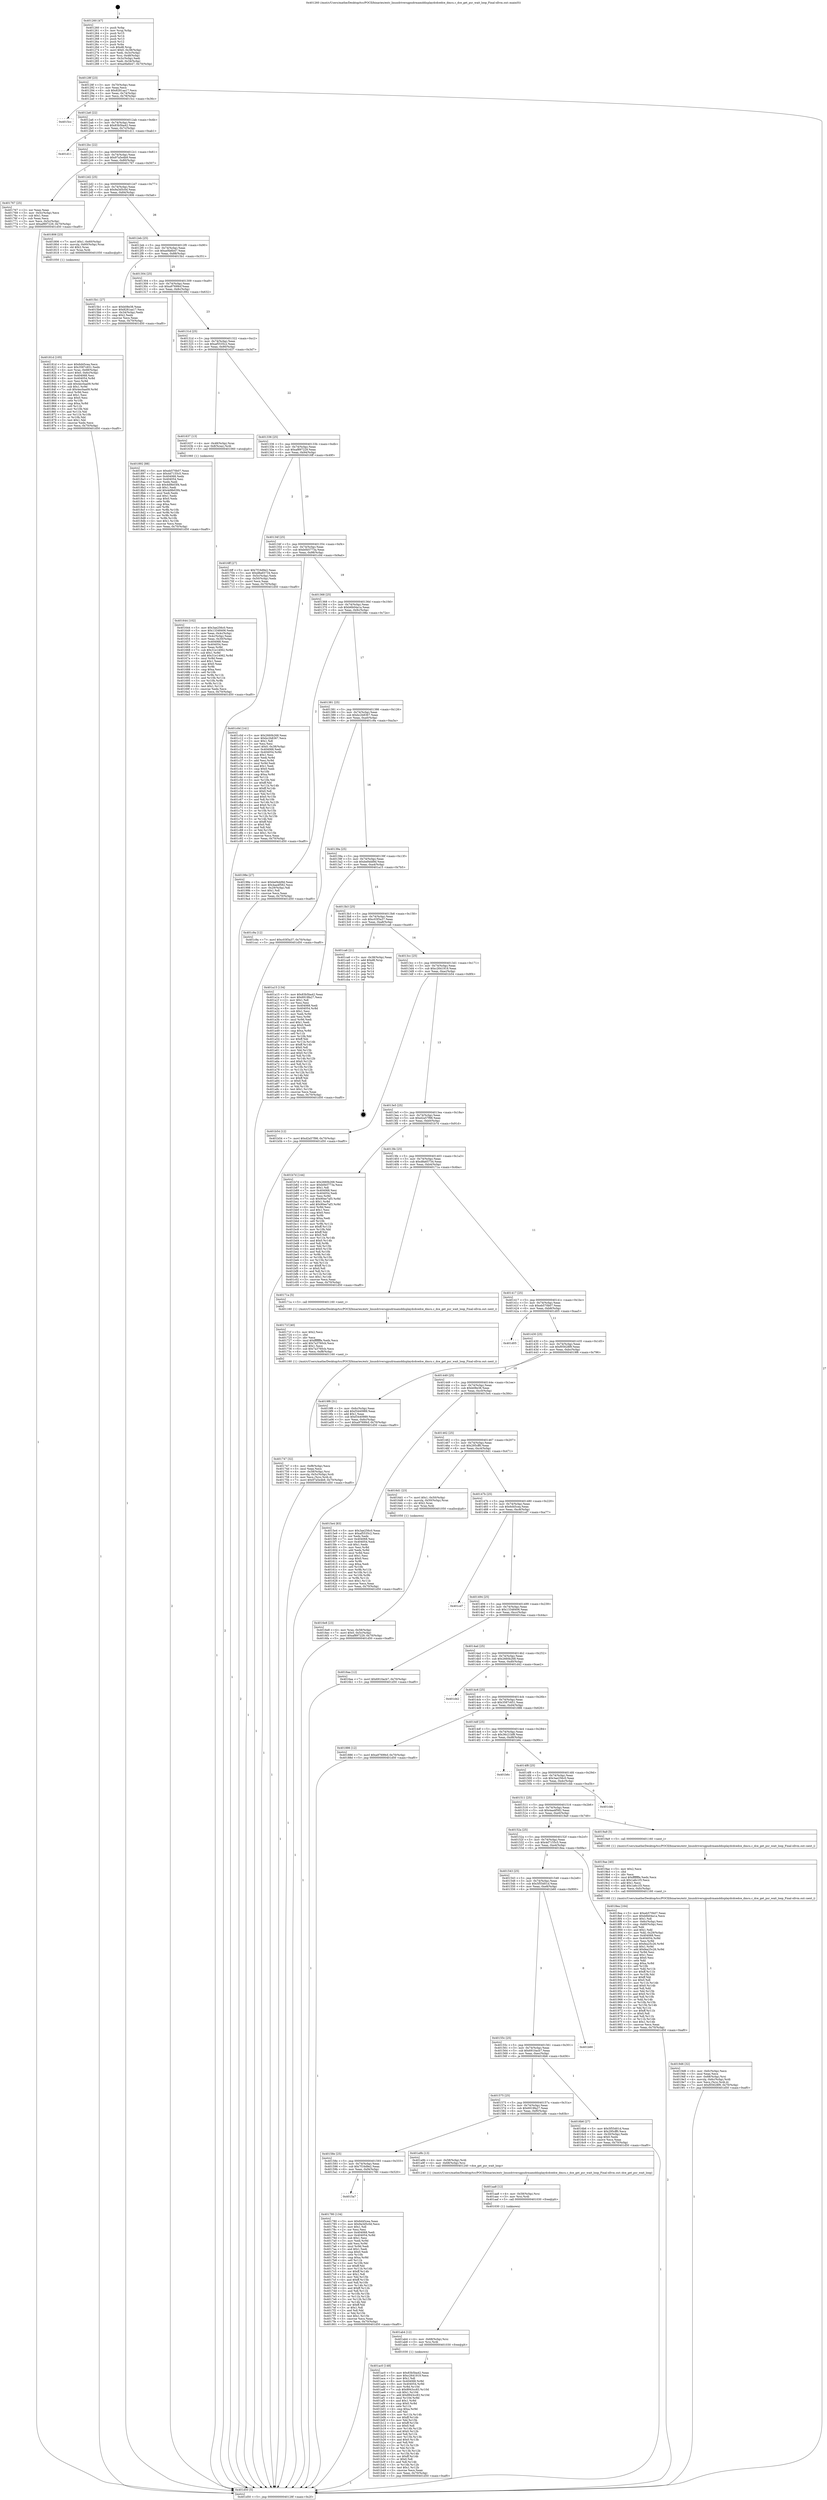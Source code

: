 digraph "0x401260" {
  label = "0x401260 (/mnt/c/Users/mathe/Desktop/tcc/POCII/binaries/extr_linuxdriversgpudrmamddisplaydcdcedce_dmcu.c_dce_get_psr_wait_loop_Final-ollvm.out::main(0))"
  labelloc = "t"
  node[shape=record]

  Entry [label="",width=0.3,height=0.3,shape=circle,fillcolor=black,style=filled]
  "0x40128f" [label="{
     0x40128f [23]\l
     | [instrs]\l
     &nbsp;&nbsp;0x40128f \<+3\>: mov -0x70(%rbp),%eax\l
     &nbsp;&nbsp;0x401292 \<+2\>: mov %eax,%ecx\l
     &nbsp;&nbsp;0x401294 \<+6\>: sub $0x8281aa17,%ecx\l
     &nbsp;&nbsp;0x40129a \<+3\>: mov %eax,-0x74(%rbp)\l
     &nbsp;&nbsp;0x40129d \<+3\>: mov %ecx,-0x78(%rbp)\l
     &nbsp;&nbsp;0x4012a0 \<+6\>: je 00000000004015cc \<main+0x36c\>\l
  }"]
  "0x4015cc" [label="{
     0x4015cc\l
  }", style=dashed]
  "0x4012a6" [label="{
     0x4012a6 [22]\l
     | [instrs]\l
     &nbsp;&nbsp;0x4012a6 \<+5\>: jmp 00000000004012ab \<main+0x4b\>\l
     &nbsp;&nbsp;0x4012ab \<+3\>: mov -0x74(%rbp),%eax\l
     &nbsp;&nbsp;0x4012ae \<+5\>: sub $0x83b5ba42,%eax\l
     &nbsp;&nbsp;0x4012b3 \<+3\>: mov %eax,-0x7c(%rbp)\l
     &nbsp;&nbsp;0x4012b6 \<+6\>: je 0000000000401d11 \<main+0xab1\>\l
  }"]
  Exit [label="",width=0.3,height=0.3,shape=circle,fillcolor=black,style=filled,peripheries=2]
  "0x401d11" [label="{
     0x401d11\l
  }", style=dashed]
  "0x4012bc" [label="{
     0x4012bc [22]\l
     | [instrs]\l
     &nbsp;&nbsp;0x4012bc \<+5\>: jmp 00000000004012c1 \<main+0x61\>\l
     &nbsp;&nbsp;0x4012c1 \<+3\>: mov -0x74(%rbp),%eax\l
     &nbsp;&nbsp;0x4012c4 \<+5\>: sub $0x97a5e4b9,%eax\l
     &nbsp;&nbsp;0x4012c9 \<+3\>: mov %eax,-0x80(%rbp)\l
     &nbsp;&nbsp;0x4012cc \<+6\>: je 0000000000401767 \<main+0x507\>\l
  }"]
  "0x401ac0" [label="{
     0x401ac0 [148]\l
     | [instrs]\l
     &nbsp;&nbsp;0x401ac0 \<+5\>: mov $0x83b5ba42,%eax\l
     &nbsp;&nbsp;0x401ac5 \<+5\>: mov $0xc2641919,%ecx\l
     &nbsp;&nbsp;0x401aca \<+2\>: mov $0x1,%dl\l
     &nbsp;&nbsp;0x401acc \<+8\>: mov 0x404068,%r8d\l
     &nbsp;&nbsp;0x401ad4 \<+8\>: mov 0x404054,%r9d\l
     &nbsp;&nbsp;0x401adc \<+3\>: mov %r8d,%r10d\l
     &nbsp;&nbsp;0x401adf \<+7\>: sub $0x8943cc83,%r10d\l
     &nbsp;&nbsp;0x401ae6 \<+4\>: sub $0x1,%r10d\l
     &nbsp;&nbsp;0x401aea \<+7\>: add $0x8943cc83,%r10d\l
     &nbsp;&nbsp;0x401af1 \<+4\>: imul %r10d,%r8d\l
     &nbsp;&nbsp;0x401af5 \<+4\>: and $0x1,%r8d\l
     &nbsp;&nbsp;0x401af9 \<+4\>: cmp $0x0,%r8d\l
     &nbsp;&nbsp;0x401afd \<+4\>: sete %r11b\l
     &nbsp;&nbsp;0x401b01 \<+4\>: cmp $0xa,%r9d\l
     &nbsp;&nbsp;0x401b05 \<+3\>: setl %bl\l
     &nbsp;&nbsp;0x401b08 \<+3\>: mov %r11b,%r14b\l
     &nbsp;&nbsp;0x401b0b \<+4\>: xor $0xff,%r14b\l
     &nbsp;&nbsp;0x401b0f \<+3\>: mov %bl,%r15b\l
     &nbsp;&nbsp;0x401b12 \<+4\>: xor $0xff,%r15b\l
     &nbsp;&nbsp;0x401b16 \<+3\>: xor $0x0,%dl\l
     &nbsp;&nbsp;0x401b19 \<+3\>: mov %r14b,%r12b\l
     &nbsp;&nbsp;0x401b1c \<+4\>: and $0x0,%r12b\l
     &nbsp;&nbsp;0x401b20 \<+3\>: and %dl,%r11b\l
     &nbsp;&nbsp;0x401b23 \<+3\>: mov %r15b,%r13b\l
     &nbsp;&nbsp;0x401b26 \<+4\>: and $0x0,%r13b\l
     &nbsp;&nbsp;0x401b2a \<+2\>: and %dl,%bl\l
     &nbsp;&nbsp;0x401b2c \<+3\>: or %r11b,%r12b\l
     &nbsp;&nbsp;0x401b2f \<+3\>: or %bl,%r13b\l
     &nbsp;&nbsp;0x401b32 \<+3\>: xor %r13b,%r12b\l
     &nbsp;&nbsp;0x401b35 \<+3\>: or %r15b,%r14b\l
     &nbsp;&nbsp;0x401b38 \<+4\>: xor $0xff,%r14b\l
     &nbsp;&nbsp;0x401b3c \<+3\>: or $0x0,%dl\l
     &nbsp;&nbsp;0x401b3f \<+3\>: and %dl,%r14b\l
     &nbsp;&nbsp;0x401b42 \<+3\>: or %r14b,%r12b\l
     &nbsp;&nbsp;0x401b45 \<+4\>: test $0x1,%r12b\l
     &nbsp;&nbsp;0x401b49 \<+3\>: cmovne %ecx,%eax\l
     &nbsp;&nbsp;0x401b4c \<+3\>: mov %eax,-0x70(%rbp)\l
     &nbsp;&nbsp;0x401b4f \<+5\>: jmp 0000000000401d50 \<main+0xaf0\>\l
  }"]
  "0x401767" [label="{
     0x401767 [25]\l
     | [instrs]\l
     &nbsp;&nbsp;0x401767 \<+2\>: xor %eax,%eax\l
     &nbsp;&nbsp;0x401769 \<+3\>: mov -0x5c(%rbp),%ecx\l
     &nbsp;&nbsp;0x40176c \<+3\>: sub $0x1,%eax\l
     &nbsp;&nbsp;0x40176f \<+2\>: sub %eax,%ecx\l
     &nbsp;&nbsp;0x401771 \<+3\>: mov %ecx,-0x5c(%rbp)\l
     &nbsp;&nbsp;0x401774 \<+7\>: movl $0xaf897229,-0x70(%rbp)\l
     &nbsp;&nbsp;0x40177b \<+5\>: jmp 0000000000401d50 \<main+0xaf0\>\l
  }"]
  "0x4012d2" [label="{
     0x4012d2 [25]\l
     | [instrs]\l
     &nbsp;&nbsp;0x4012d2 \<+5\>: jmp 00000000004012d7 \<main+0x77\>\l
     &nbsp;&nbsp;0x4012d7 \<+3\>: mov -0x74(%rbp),%eax\l
     &nbsp;&nbsp;0x4012da \<+5\>: sub $0x9a3d5c0d,%eax\l
     &nbsp;&nbsp;0x4012df \<+6\>: mov %eax,-0x84(%rbp)\l
     &nbsp;&nbsp;0x4012e5 \<+6\>: je 0000000000401806 \<main+0x5a6\>\l
  }"]
  "0x401ab4" [label="{
     0x401ab4 [12]\l
     | [instrs]\l
     &nbsp;&nbsp;0x401ab4 \<+4\>: mov -0x68(%rbp),%rsi\l
     &nbsp;&nbsp;0x401ab8 \<+3\>: mov %rsi,%rdi\l
     &nbsp;&nbsp;0x401abb \<+5\>: call 0000000000401030 \<free@plt\>\l
     | [calls]\l
     &nbsp;&nbsp;0x401030 \{1\} (unknown)\l
  }"]
  "0x401806" [label="{
     0x401806 [23]\l
     | [instrs]\l
     &nbsp;&nbsp;0x401806 \<+7\>: movl $0x1,-0x60(%rbp)\l
     &nbsp;&nbsp;0x40180d \<+4\>: movslq -0x60(%rbp),%rax\l
     &nbsp;&nbsp;0x401811 \<+4\>: shl $0x2,%rax\l
     &nbsp;&nbsp;0x401815 \<+3\>: mov %rax,%rdi\l
     &nbsp;&nbsp;0x401818 \<+5\>: call 0000000000401050 \<malloc@plt\>\l
     | [calls]\l
     &nbsp;&nbsp;0x401050 \{1\} (unknown)\l
  }"]
  "0x4012eb" [label="{
     0x4012eb [25]\l
     | [instrs]\l
     &nbsp;&nbsp;0x4012eb \<+5\>: jmp 00000000004012f0 \<main+0x90\>\l
     &nbsp;&nbsp;0x4012f0 \<+3\>: mov -0x74(%rbp),%eax\l
     &nbsp;&nbsp;0x4012f3 \<+5\>: sub $0xa0fa6b47,%eax\l
     &nbsp;&nbsp;0x4012f8 \<+6\>: mov %eax,-0x88(%rbp)\l
     &nbsp;&nbsp;0x4012fe \<+6\>: je 00000000004015b1 \<main+0x351\>\l
  }"]
  "0x401aa8" [label="{
     0x401aa8 [12]\l
     | [instrs]\l
     &nbsp;&nbsp;0x401aa8 \<+4\>: mov -0x58(%rbp),%rsi\l
     &nbsp;&nbsp;0x401aac \<+3\>: mov %rsi,%rdi\l
     &nbsp;&nbsp;0x401aaf \<+5\>: call 0000000000401030 \<free@plt\>\l
     | [calls]\l
     &nbsp;&nbsp;0x401030 \{1\} (unknown)\l
  }"]
  "0x4015b1" [label="{
     0x4015b1 [27]\l
     | [instrs]\l
     &nbsp;&nbsp;0x4015b1 \<+5\>: mov $0xb08e38,%eax\l
     &nbsp;&nbsp;0x4015b6 \<+5\>: mov $0x8281aa17,%ecx\l
     &nbsp;&nbsp;0x4015bb \<+3\>: mov -0x34(%rbp),%edx\l
     &nbsp;&nbsp;0x4015be \<+3\>: cmp $0x2,%edx\l
     &nbsp;&nbsp;0x4015c1 \<+3\>: cmovne %ecx,%eax\l
     &nbsp;&nbsp;0x4015c4 \<+3\>: mov %eax,-0x70(%rbp)\l
     &nbsp;&nbsp;0x4015c7 \<+5\>: jmp 0000000000401d50 \<main+0xaf0\>\l
  }"]
  "0x401304" [label="{
     0x401304 [25]\l
     | [instrs]\l
     &nbsp;&nbsp;0x401304 \<+5\>: jmp 0000000000401309 \<main+0xa9\>\l
     &nbsp;&nbsp;0x401309 \<+3\>: mov -0x74(%rbp),%eax\l
     &nbsp;&nbsp;0x40130c \<+5\>: sub $0xa97699cf,%eax\l
     &nbsp;&nbsp;0x401311 \<+6\>: mov %eax,-0x8c(%rbp)\l
     &nbsp;&nbsp;0x401317 \<+6\>: je 0000000000401892 \<main+0x632\>\l
  }"]
  "0x401d50" [label="{
     0x401d50 [5]\l
     | [instrs]\l
     &nbsp;&nbsp;0x401d50 \<+5\>: jmp 000000000040128f \<main+0x2f\>\l
  }"]
  "0x401260" [label="{
     0x401260 [47]\l
     | [instrs]\l
     &nbsp;&nbsp;0x401260 \<+1\>: push %rbp\l
     &nbsp;&nbsp;0x401261 \<+3\>: mov %rsp,%rbp\l
     &nbsp;&nbsp;0x401264 \<+2\>: push %r15\l
     &nbsp;&nbsp;0x401266 \<+2\>: push %r14\l
     &nbsp;&nbsp;0x401268 \<+2\>: push %r13\l
     &nbsp;&nbsp;0x40126a \<+2\>: push %r12\l
     &nbsp;&nbsp;0x40126c \<+1\>: push %rbx\l
     &nbsp;&nbsp;0x40126d \<+7\>: sub $0xd8,%rsp\l
     &nbsp;&nbsp;0x401274 \<+7\>: movl $0x0,-0x38(%rbp)\l
     &nbsp;&nbsp;0x40127b \<+3\>: mov %edi,-0x3c(%rbp)\l
     &nbsp;&nbsp;0x40127e \<+4\>: mov %rsi,-0x48(%rbp)\l
     &nbsp;&nbsp;0x401282 \<+3\>: mov -0x3c(%rbp),%edi\l
     &nbsp;&nbsp;0x401285 \<+3\>: mov %edi,-0x34(%rbp)\l
     &nbsp;&nbsp;0x401288 \<+7\>: movl $0xa0fa6b47,-0x70(%rbp)\l
  }"]
  "0x4019d6" [label="{
     0x4019d6 [32]\l
     | [instrs]\l
     &nbsp;&nbsp;0x4019d6 \<+6\>: mov -0xfc(%rbp),%ecx\l
     &nbsp;&nbsp;0x4019dc \<+3\>: imul %eax,%ecx\l
     &nbsp;&nbsp;0x4019df \<+4\>: mov -0x68(%rbp),%rsi\l
     &nbsp;&nbsp;0x4019e3 \<+4\>: movslq -0x6c(%rbp),%rdi\l
     &nbsp;&nbsp;0x4019e7 \<+3\>: mov %ecx,(%rsi,%rdi,4)\l
     &nbsp;&nbsp;0x4019ea \<+7\>: movl $0xf05628f9,-0x70(%rbp)\l
     &nbsp;&nbsp;0x4019f1 \<+5\>: jmp 0000000000401d50 \<main+0xaf0\>\l
  }"]
  "0x401892" [label="{
     0x401892 [88]\l
     | [instrs]\l
     &nbsp;&nbsp;0x401892 \<+5\>: mov $0xeb570b07,%eax\l
     &nbsp;&nbsp;0x401897 \<+5\>: mov $0x4d7155c5,%ecx\l
     &nbsp;&nbsp;0x40189c \<+7\>: mov 0x404068,%edx\l
     &nbsp;&nbsp;0x4018a3 \<+7\>: mov 0x404054,%esi\l
     &nbsp;&nbsp;0x4018aa \<+2\>: mov %edx,%edi\l
     &nbsp;&nbsp;0x4018ac \<+6\>: sub $0x4d9b03f4,%edi\l
     &nbsp;&nbsp;0x4018b2 \<+3\>: sub $0x1,%edi\l
     &nbsp;&nbsp;0x4018b5 \<+6\>: add $0x4d9b03f4,%edi\l
     &nbsp;&nbsp;0x4018bb \<+3\>: imul %edi,%edx\l
     &nbsp;&nbsp;0x4018be \<+3\>: and $0x1,%edx\l
     &nbsp;&nbsp;0x4018c1 \<+3\>: cmp $0x0,%edx\l
     &nbsp;&nbsp;0x4018c4 \<+4\>: sete %r8b\l
     &nbsp;&nbsp;0x4018c8 \<+3\>: cmp $0xa,%esi\l
     &nbsp;&nbsp;0x4018cb \<+4\>: setl %r9b\l
     &nbsp;&nbsp;0x4018cf \<+3\>: mov %r8b,%r10b\l
     &nbsp;&nbsp;0x4018d2 \<+3\>: and %r9b,%r10b\l
     &nbsp;&nbsp;0x4018d5 \<+3\>: xor %r9b,%r8b\l
     &nbsp;&nbsp;0x4018d8 \<+3\>: or %r8b,%r10b\l
     &nbsp;&nbsp;0x4018db \<+4\>: test $0x1,%r10b\l
     &nbsp;&nbsp;0x4018df \<+3\>: cmovne %ecx,%eax\l
     &nbsp;&nbsp;0x4018e2 \<+3\>: mov %eax,-0x70(%rbp)\l
     &nbsp;&nbsp;0x4018e5 \<+5\>: jmp 0000000000401d50 \<main+0xaf0\>\l
  }"]
  "0x40131d" [label="{
     0x40131d [25]\l
     | [instrs]\l
     &nbsp;&nbsp;0x40131d \<+5\>: jmp 0000000000401322 \<main+0xc2\>\l
     &nbsp;&nbsp;0x401322 \<+3\>: mov -0x74(%rbp),%eax\l
     &nbsp;&nbsp;0x401325 \<+5\>: sub $0xaf5535c2,%eax\l
     &nbsp;&nbsp;0x40132a \<+6\>: mov %eax,-0x90(%rbp)\l
     &nbsp;&nbsp;0x401330 \<+6\>: je 0000000000401637 \<main+0x3d7\>\l
  }"]
  "0x4019ae" [label="{
     0x4019ae [40]\l
     | [instrs]\l
     &nbsp;&nbsp;0x4019ae \<+5\>: mov $0x2,%ecx\l
     &nbsp;&nbsp;0x4019b3 \<+1\>: cltd\l
     &nbsp;&nbsp;0x4019b4 \<+2\>: idiv %ecx\l
     &nbsp;&nbsp;0x4019b6 \<+6\>: imul $0xfffffffe,%edx,%ecx\l
     &nbsp;&nbsp;0x4019bc \<+6\>: sub $0x1a6c1f3,%ecx\l
     &nbsp;&nbsp;0x4019c2 \<+3\>: add $0x1,%ecx\l
     &nbsp;&nbsp;0x4019c5 \<+6\>: add $0x1a6c1f3,%ecx\l
     &nbsp;&nbsp;0x4019cb \<+6\>: mov %ecx,-0xfc(%rbp)\l
     &nbsp;&nbsp;0x4019d1 \<+5\>: call 0000000000401160 \<next_i\>\l
     | [calls]\l
     &nbsp;&nbsp;0x401160 \{1\} (/mnt/c/Users/mathe/Desktop/tcc/POCII/binaries/extr_linuxdriversgpudrmamddisplaydcdcedce_dmcu.c_dce_get_psr_wait_loop_Final-ollvm.out::next_i)\l
  }"]
  "0x401637" [label="{
     0x401637 [13]\l
     | [instrs]\l
     &nbsp;&nbsp;0x401637 \<+4\>: mov -0x48(%rbp),%rax\l
     &nbsp;&nbsp;0x40163b \<+4\>: mov 0x8(%rax),%rdi\l
     &nbsp;&nbsp;0x40163f \<+5\>: call 0000000000401060 \<atoi@plt\>\l
     | [calls]\l
     &nbsp;&nbsp;0x401060 \{1\} (unknown)\l
  }"]
  "0x401336" [label="{
     0x401336 [25]\l
     | [instrs]\l
     &nbsp;&nbsp;0x401336 \<+5\>: jmp 000000000040133b \<main+0xdb\>\l
     &nbsp;&nbsp;0x40133b \<+3\>: mov -0x74(%rbp),%eax\l
     &nbsp;&nbsp;0x40133e \<+5\>: sub $0xaf897229,%eax\l
     &nbsp;&nbsp;0x401343 \<+6\>: mov %eax,-0x94(%rbp)\l
     &nbsp;&nbsp;0x401349 \<+6\>: je 00000000004016ff \<main+0x49f\>\l
  }"]
  "0x40181d" [label="{
     0x40181d [105]\l
     | [instrs]\l
     &nbsp;&nbsp;0x40181d \<+5\>: mov $0x6d45cea,%ecx\l
     &nbsp;&nbsp;0x401822 \<+5\>: mov $0x3587c651,%edx\l
     &nbsp;&nbsp;0x401827 \<+4\>: mov %rax,-0x68(%rbp)\l
     &nbsp;&nbsp;0x40182b \<+7\>: movl $0x0,-0x6c(%rbp)\l
     &nbsp;&nbsp;0x401832 \<+7\>: mov 0x404068,%esi\l
     &nbsp;&nbsp;0x401839 \<+8\>: mov 0x404054,%r8d\l
     &nbsp;&nbsp;0x401841 \<+3\>: mov %esi,%r9d\l
     &nbsp;&nbsp;0x401844 \<+7\>: add $0x4ec0aa09,%r9d\l
     &nbsp;&nbsp;0x40184b \<+4\>: sub $0x1,%r9d\l
     &nbsp;&nbsp;0x40184f \<+7\>: sub $0x4ec0aa09,%r9d\l
     &nbsp;&nbsp;0x401856 \<+4\>: imul %r9d,%esi\l
     &nbsp;&nbsp;0x40185a \<+3\>: and $0x1,%esi\l
     &nbsp;&nbsp;0x40185d \<+3\>: cmp $0x0,%esi\l
     &nbsp;&nbsp;0x401860 \<+4\>: sete %r10b\l
     &nbsp;&nbsp;0x401864 \<+4\>: cmp $0xa,%r8d\l
     &nbsp;&nbsp;0x401868 \<+4\>: setl %r11b\l
     &nbsp;&nbsp;0x40186c \<+3\>: mov %r10b,%bl\l
     &nbsp;&nbsp;0x40186f \<+3\>: and %r11b,%bl\l
     &nbsp;&nbsp;0x401872 \<+3\>: xor %r11b,%r10b\l
     &nbsp;&nbsp;0x401875 \<+3\>: or %r10b,%bl\l
     &nbsp;&nbsp;0x401878 \<+3\>: test $0x1,%bl\l
     &nbsp;&nbsp;0x40187b \<+3\>: cmovne %edx,%ecx\l
     &nbsp;&nbsp;0x40187e \<+3\>: mov %ecx,-0x70(%rbp)\l
     &nbsp;&nbsp;0x401881 \<+5\>: jmp 0000000000401d50 \<main+0xaf0\>\l
  }"]
  "0x4016ff" [label="{
     0x4016ff [27]\l
     | [instrs]\l
     &nbsp;&nbsp;0x4016ff \<+5\>: mov $0x7f16d9e2,%eax\l
     &nbsp;&nbsp;0x401704 \<+5\>: mov $0xd8a65734,%ecx\l
     &nbsp;&nbsp;0x401709 \<+3\>: mov -0x5c(%rbp),%edx\l
     &nbsp;&nbsp;0x40170c \<+3\>: cmp -0x50(%rbp),%edx\l
     &nbsp;&nbsp;0x40170f \<+3\>: cmovl %ecx,%eax\l
     &nbsp;&nbsp;0x401712 \<+3\>: mov %eax,-0x70(%rbp)\l
     &nbsp;&nbsp;0x401715 \<+5\>: jmp 0000000000401d50 \<main+0xaf0\>\l
  }"]
  "0x40134f" [label="{
     0x40134f [25]\l
     | [instrs]\l
     &nbsp;&nbsp;0x40134f \<+5\>: jmp 0000000000401354 \<main+0xf4\>\l
     &nbsp;&nbsp;0x401354 \<+3\>: mov -0x74(%rbp),%eax\l
     &nbsp;&nbsp;0x401357 \<+5\>: sub $0xb0b5773a,%eax\l
     &nbsp;&nbsp;0x40135c \<+6\>: mov %eax,-0x98(%rbp)\l
     &nbsp;&nbsp;0x401362 \<+6\>: je 0000000000401c0d \<main+0x9ad\>\l
  }"]
  "0x4015a7" [label="{
     0x4015a7\l
  }", style=dashed]
  "0x401c0d" [label="{
     0x401c0d [141]\l
     | [instrs]\l
     &nbsp;&nbsp;0x401c0d \<+5\>: mov $0x2660b268,%eax\l
     &nbsp;&nbsp;0x401c12 \<+5\>: mov $0xbc2b8367,%ecx\l
     &nbsp;&nbsp;0x401c17 \<+2\>: mov $0x1,%dl\l
     &nbsp;&nbsp;0x401c19 \<+2\>: xor %esi,%esi\l
     &nbsp;&nbsp;0x401c1b \<+7\>: movl $0x0,-0x38(%rbp)\l
     &nbsp;&nbsp;0x401c22 \<+7\>: mov 0x404068,%edi\l
     &nbsp;&nbsp;0x401c29 \<+8\>: mov 0x404054,%r8d\l
     &nbsp;&nbsp;0x401c31 \<+3\>: sub $0x1,%esi\l
     &nbsp;&nbsp;0x401c34 \<+3\>: mov %edi,%r9d\l
     &nbsp;&nbsp;0x401c37 \<+3\>: add %esi,%r9d\l
     &nbsp;&nbsp;0x401c3a \<+4\>: imul %r9d,%edi\l
     &nbsp;&nbsp;0x401c3e \<+3\>: and $0x1,%edi\l
     &nbsp;&nbsp;0x401c41 \<+3\>: cmp $0x0,%edi\l
     &nbsp;&nbsp;0x401c44 \<+4\>: sete %r10b\l
     &nbsp;&nbsp;0x401c48 \<+4\>: cmp $0xa,%r8d\l
     &nbsp;&nbsp;0x401c4c \<+4\>: setl %r11b\l
     &nbsp;&nbsp;0x401c50 \<+3\>: mov %r10b,%bl\l
     &nbsp;&nbsp;0x401c53 \<+3\>: xor $0xff,%bl\l
     &nbsp;&nbsp;0x401c56 \<+3\>: mov %r11b,%r14b\l
     &nbsp;&nbsp;0x401c59 \<+4\>: xor $0xff,%r14b\l
     &nbsp;&nbsp;0x401c5d \<+3\>: xor $0x0,%dl\l
     &nbsp;&nbsp;0x401c60 \<+3\>: mov %bl,%r15b\l
     &nbsp;&nbsp;0x401c63 \<+4\>: and $0x0,%r15b\l
     &nbsp;&nbsp;0x401c67 \<+3\>: and %dl,%r10b\l
     &nbsp;&nbsp;0x401c6a \<+3\>: mov %r14b,%r12b\l
     &nbsp;&nbsp;0x401c6d \<+4\>: and $0x0,%r12b\l
     &nbsp;&nbsp;0x401c71 \<+3\>: and %dl,%r11b\l
     &nbsp;&nbsp;0x401c74 \<+3\>: or %r10b,%r15b\l
     &nbsp;&nbsp;0x401c77 \<+3\>: or %r11b,%r12b\l
     &nbsp;&nbsp;0x401c7a \<+3\>: xor %r12b,%r15b\l
     &nbsp;&nbsp;0x401c7d \<+3\>: or %r14b,%bl\l
     &nbsp;&nbsp;0x401c80 \<+3\>: xor $0xff,%bl\l
     &nbsp;&nbsp;0x401c83 \<+3\>: or $0x0,%dl\l
     &nbsp;&nbsp;0x401c86 \<+2\>: and %dl,%bl\l
     &nbsp;&nbsp;0x401c88 \<+3\>: or %bl,%r15b\l
     &nbsp;&nbsp;0x401c8b \<+4\>: test $0x1,%r15b\l
     &nbsp;&nbsp;0x401c8f \<+3\>: cmovne %ecx,%eax\l
     &nbsp;&nbsp;0x401c92 \<+3\>: mov %eax,-0x70(%rbp)\l
     &nbsp;&nbsp;0x401c95 \<+5\>: jmp 0000000000401d50 \<main+0xaf0\>\l
  }"]
  "0x401368" [label="{
     0x401368 [25]\l
     | [instrs]\l
     &nbsp;&nbsp;0x401368 \<+5\>: jmp 000000000040136d \<main+0x10d\>\l
     &nbsp;&nbsp;0x40136d \<+3\>: mov -0x74(%rbp),%eax\l
     &nbsp;&nbsp;0x401370 \<+5\>: sub $0xb6b04a1a,%eax\l
     &nbsp;&nbsp;0x401375 \<+6\>: mov %eax,-0x9c(%rbp)\l
     &nbsp;&nbsp;0x40137b \<+6\>: je 000000000040198e \<main+0x72e\>\l
  }"]
  "0x401780" [label="{
     0x401780 [134]\l
     | [instrs]\l
     &nbsp;&nbsp;0x401780 \<+5\>: mov $0x6d45cea,%eax\l
     &nbsp;&nbsp;0x401785 \<+5\>: mov $0x9a3d5c0d,%ecx\l
     &nbsp;&nbsp;0x40178a \<+2\>: mov $0x1,%dl\l
     &nbsp;&nbsp;0x40178c \<+2\>: xor %esi,%esi\l
     &nbsp;&nbsp;0x40178e \<+7\>: mov 0x404068,%edi\l
     &nbsp;&nbsp;0x401795 \<+8\>: mov 0x404054,%r8d\l
     &nbsp;&nbsp;0x40179d \<+3\>: sub $0x1,%esi\l
     &nbsp;&nbsp;0x4017a0 \<+3\>: mov %edi,%r9d\l
     &nbsp;&nbsp;0x4017a3 \<+3\>: add %esi,%r9d\l
     &nbsp;&nbsp;0x4017a6 \<+4\>: imul %r9d,%edi\l
     &nbsp;&nbsp;0x4017aa \<+3\>: and $0x1,%edi\l
     &nbsp;&nbsp;0x4017ad \<+3\>: cmp $0x0,%edi\l
     &nbsp;&nbsp;0x4017b0 \<+4\>: sete %r10b\l
     &nbsp;&nbsp;0x4017b4 \<+4\>: cmp $0xa,%r8d\l
     &nbsp;&nbsp;0x4017b8 \<+4\>: setl %r11b\l
     &nbsp;&nbsp;0x4017bc \<+3\>: mov %r10b,%bl\l
     &nbsp;&nbsp;0x4017bf \<+3\>: xor $0xff,%bl\l
     &nbsp;&nbsp;0x4017c2 \<+3\>: mov %r11b,%r14b\l
     &nbsp;&nbsp;0x4017c5 \<+4\>: xor $0xff,%r14b\l
     &nbsp;&nbsp;0x4017c9 \<+3\>: xor $0x1,%dl\l
     &nbsp;&nbsp;0x4017cc \<+3\>: mov %bl,%r15b\l
     &nbsp;&nbsp;0x4017cf \<+4\>: and $0xff,%r15b\l
     &nbsp;&nbsp;0x4017d3 \<+3\>: and %dl,%r10b\l
     &nbsp;&nbsp;0x4017d6 \<+3\>: mov %r14b,%r12b\l
     &nbsp;&nbsp;0x4017d9 \<+4\>: and $0xff,%r12b\l
     &nbsp;&nbsp;0x4017dd \<+3\>: and %dl,%r11b\l
     &nbsp;&nbsp;0x4017e0 \<+3\>: or %r10b,%r15b\l
     &nbsp;&nbsp;0x4017e3 \<+3\>: or %r11b,%r12b\l
     &nbsp;&nbsp;0x4017e6 \<+3\>: xor %r12b,%r15b\l
     &nbsp;&nbsp;0x4017e9 \<+3\>: or %r14b,%bl\l
     &nbsp;&nbsp;0x4017ec \<+3\>: xor $0xff,%bl\l
     &nbsp;&nbsp;0x4017ef \<+3\>: or $0x1,%dl\l
     &nbsp;&nbsp;0x4017f2 \<+2\>: and %dl,%bl\l
     &nbsp;&nbsp;0x4017f4 \<+3\>: or %bl,%r15b\l
     &nbsp;&nbsp;0x4017f7 \<+4\>: test $0x1,%r15b\l
     &nbsp;&nbsp;0x4017fb \<+3\>: cmovne %ecx,%eax\l
     &nbsp;&nbsp;0x4017fe \<+3\>: mov %eax,-0x70(%rbp)\l
     &nbsp;&nbsp;0x401801 \<+5\>: jmp 0000000000401d50 \<main+0xaf0\>\l
  }"]
  "0x40198e" [label="{
     0x40198e [27]\l
     | [instrs]\l
     &nbsp;&nbsp;0x40198e \<+5\>: mov $0xbef4dd9d,%eax\l
     &nbsp;&nbsp;0x401993 \<+5\>: mov $0x4aa4f582,%ecx\l
     &nbsp;&nbsp;0x401998 \<+3\>: mov -0x29(%rbp),%dl\l
     &nbsp;&nbsp;0x40199b \<+3\>: test $0x1,%dl\l
     &nbsp;&nbsp;0x40199e \<+3\>: cmovne %ecx,%eax\l
     &nbsp;&nbsp;0x4019a1 \<+3\>: mov %eax,-0x70(%rbp)\l
     &nbsp;&nbsp;0x4019a4 \<+5\>: jmp 0000000000401d50 \<main+0xaf0\>\l
  }"]
  "0x401381" [label="{
     0x401381 [25]\l
     | [instrs]\l
     &nbsp;&nbsp;0x401381 \<+5\>: jmp 0000000000401386 \<main+0x126\>\l
     &nbsp;&nbsp;0x401386 \<+3\>: mov -0x74(%rbp),%eax\l
     &nbsp;&nbsp;0x401389 \<+5\>: sub $0xbc2b8367,%eax\l
     &nbsp;&nbsp;0x40138e \<+6\>: mov %eax,-0xa0(%rbp)\l
     &nbsp;&nbsp;0x401394 \<+6\>: je 0000000000401c9a \<main+0xa3a\>\l
  }"]
  "0x40158e" [label="{
     0x40158e [25]\l
     | [instrs]\l
     &nbsp;&nbsp;0x40158e \<+5\>: jmp 0000000000401593 \<main+0x333\>\l
     &nbsp;&nbsp;0x401593 \<+3\>: mov -0x74(%rbp),%eax\l
     &nbsp;&nbsp;0x401596 \<+5\>: sub $0x7f16d9e2,%eax\l
     &nbsp;&nbsp;0x40159b \<+6\>: mov %eax,-0xf4(%rbp)\l
     &nbsp;&nbsp;0x4015a1 \<+6\>: je 0000000000401780 \<main+0x520\>\l
  }"]
  "0x401c9a" [label="{
     0x401c9a [12]\l
     | [instrs]\l
     &nbsp;&nbsp;0x401c9a \<+7\>: movl $0xc03f3a37,-0x70(%rbp)\l
     &nbsp;&nbsp;0x401ca1 \<+5\>: jmp 0000000000401d50 \<main+0xaf0\>\l
  }"]
  "0x40139a" [label="{
     0x40139a [25]\l
     | [instrs]\l
     &nbsp;&nbsp;0x40139a \<+5\>: jmp 000000000040139f \<main+0x13f\>\l
     &nbsp;&nbsp;0x40139f \<+3\>: mov -0x74(%rbp),%eax\l
     &nbsp;&nbsp;0x4013a2 \<+5\>: sub $0xbef4dd9d,%eax\l
     &nbsp;&nbsp;0x4013a7 \<+6\>: mov %eax,-0xa4(%rbp)\l
     &nbsp;&nbsp;0x4013ad \<+6\>: je 0000000000401a15 \<main+0x7b5\>\l
  }"]
  "0x401a9b" [label="{
     0x401a9b [13]\l
     | [instrs]\l
     &nbsp;&nbsp;0x401a9b \<+4\>: mov -0x58(%rbp),%rdi\l
     &nbsp;&nbsp;0x401a9f \<+4\>: mov -0x68(%rbp),%rsi\l
     &nbsp;&nbsp;0x401aa3 \<+5\>: call 0000000000401240 \<dce_get_psr_wait_loop\>\l
     | [calls]\l
     &nbsp;&nbsp;0x401240 \{1\} (/mnt/c/Users/mathe/Desktop/tcc/POCII/binaries/extr_linuxdriversgpudrmamddisplaydcdcedce_dmcu.c_dce_get_psr_wait_loop_Final-ollvm.out::dce_get_psr_wait_loop)\l
  }"]
  "0x401a15" [label="{
     0x401a15 [134]\l
     | [instrs]\l
     &nbsp;&nbsp;0x401a15 \<+5\>: mov $0x83b5ba42,%eax\l
     &nbsp;&nbsp;0x401a1a \<+5\>: mov $0x6919fa27,%ecx\l
     &nbsp;&nbsp;0x401a1f \<+2\>: mov $0x1,%dl\l
     &nbsp;&nbsp;0x401a21 \<+2\>: xor %esi,%esi\l
     &nbsp;&nbsp;0x401a23 \<+7\>: mov 0x404068,%edi\l
     &nbsp;&nbsp;0x401a2a \<+8\>: mov 0x404054,%r8d\l
     &nbsp;&nbsp;0x401a32 \<+3\>: sub $0x1,%esi\l
     &nbsp;&nbsp;0x401a35 \<+3\>: mov %edi,%r9d\l
     &nbsp;&nbsp;0x401a38 \<+3\>: add %esi,%r9d\l
     &nbsp;&nbsp;0x401a3b \<+4\>: imul %r9d,%edi\l
     &nbsp;&nbsp;0x401a3f \<+3\>: and $0x1,%edi\l
     &nbsp;&nbsp;0x401a42 \<+3\>: cmp $0x0,%edi\l
     &nbsp;&nbsp;0x401a45 \<+4\>: sete %r10b\l
     &nbsp;&nbsp;0x401a49 \<+4\>: cmp $0xa,%r8d\l
     &nbsp;&nbsp;0x401a4d \<+4\>: setl %r11b\l
     &nbsp;&nbsp;0x401a51 \<+3\>: mov %r10b,%bl\l
     &nbsp;&nbsp;0x401a54 \<+3\>: xor $0xff,%bl\l
     &nbsp;&nbsp;0x401a57 \<+3\>: mov %r11b,%r14b\l
     &nbsp;&nbsp;0x401a5a \<+4\>: xor $0xff,%r14b\l
     &nbsp;&nbsp;0x401a5e \<+3\>: xor $0x0,%dl\l
     &nbsp;&nbsp;0x401a61 \<+3\>: mov %bl,%r15b\l
     &nbsp;&nbsp;0x401a64 \<+4\>: and $0x0,%r15b\l
     &nbsp;&nbsp;0x401a68 \<+3\>: and %dl,%r10b\l
     &nbsp;&nbsp;0x401a6b \<+3\>: mov %r14b,%r12b\l
     &nbsp;&nbsp;0x401a6e \<+4\>: and $0x0,%r12b\l
     &nbsp;&nbsp;0x401a72 \<+3\>: and %dl,%r11b\l
     &nbsp;&nbsp;0x401a75 \<+3\>: or %r10b,%r15b\l
     &nbsp;&nbsp;0x401a78 \<+3\>: or %r11b,%r12b\l
     &nbsp;&nbsp;0x401a7b \<+3\>: xor %r12b,%r15b\l
     &nbsp;&nbsp;0x401a7e \<+3\>: or %r14b,%bl\l
     &nbsp;&nbsp;0x401a81 \<+3\>: xor $0xff,%bl\l
     &nbsp;&nbsp;0x401a84 \<+3\>: or $0x0,%dl\l
     &nbsp;&nbsp;0x401a87 \<+2\>: and %dl,%bl\l
     &nbsp;&nbsp;0x401a89 \<+3\>: or %bl,%r15b\l
     &nbsp;&nbsp;0x401a8c \<+4\>: test $0x1,%r15b\l
     &nbsp;&nbsp;0x401a90 \<+3\>: cmovne %ecx,%eax\l
     &nbsp;&nbsp;0x401a93 \<+3\>: mov %eax,-0x70(%rbp)\l
     &nbsp;&nbsp;0x401a96 \<+5\>: jmp 0000000000401d50 \<main+0xaf0\>\l
  }"]
  "0x4013b3" [label="{
     0x4013b3 [25]\l
     | [instrs]\l
     &nbsp;&nbsp;0x4013b3 \<+5\>: jmp 00000000004013b8 \<main+0x158\>\l
     &nbsp;&nbsp;0x4013b8 \<+3\>: mov -0x74(%rbp),%eax\l
     &nbsp;&nbsp;0x4013bb \<+5\>: sub $0xc03f3a37,%eax\l
     &nbsp;&nbsp;0x4013c0 \<+6\>: mov %eax,-0xa8(%rbp)\l
     &nbsp;&nbsp;0x4013c6 \<+6\>: je 0000000000401ca6 \<main+0xa46\>\l
  }"]
  "0x401747" [label="{
     0x401747 [32]\l
     | [instrs]\l
     &nbsp;&nbsp;0x401747 \<+6\>: mov -0xf8(%rbp),%ecx\l
     &nbsp;&nbsp;0x40174d \<+3\>: imul %eax,%ecx\l
     &nbsp;&nbsp;0x401750 \<+4\>: mov -0x58(%rbp),%rsi\l
     &nbsp;&nbsp;0x401754 \<+4\>: movslq -0x5c(%rbp),%rdi\l
     &nbsp;&nbsp;0x401758 \<+3\>: mov %ecx,(%rsi,%rdi,4)\l
     &nbsp;&nbsp;0x40175b \<+7\>: movl $0x97a5e4b9,-0x70(%rbp)\l
     &nbsp;&nbsp;0x401762 \<+5\>: jmp 0000000000401d50 \<main+0xaf0\>\l
  }"]
  "0x401ca6" [label="{
     0x401ca6 [21]\l
     | [instrs]\l
     &nbsp;&nbsp;0x401ca6 \<+3\>: mov -0x38(%rbp),%eax\l
     &nbsp;&nbsp;0x401ca9 \<+7\>: add $0xd8,%rsp\l
     &nbsp;&nbsp;0x401cb0 \<+1\>: pop %rbx\l
     &nbsp;&nbsp;0x401cb1 \<+2\>: pop %r12\l
     &nbsp;&nbsp;0x401cb3 \<+2\>: pop %r13\l
     &nbsp;&nbsp;0x401cb5 \<+2\>: pop %r14\l
     &nbsp;&nbsp;0x401cb7 \<+2\>: pop %r15\l
     &nbsp;&nbsp;0x401cb9 \<+1\>: pop %rbp\l
     &nbsp;&nbsp;0x401cba \<+1\>: ret\l
  }"]
  "0x4013cc" [label="{
     0x4013cc [25]\l
     | [instrs]\l
     &nbsp;&nbsp;0x4013cc \<+5\>: jmp 00000000004013d1 \<main+0x171\>\l
     &nbsp;&nbsp;0x4013d1 \<+3\>: mov -0x74(%rbp),%eax\l
     &nbsp;&nbsp;0x4013d4 \<+5\>: sub $0xc2641919,%eax\l
     &nbsp;&nbsp;0x4013d9 \<+6\>: mov %eax,-0xac(%rbp)\l
     &nbsp;&nbsp;0x4013df \<+6\>: je 0000000000401b54 \<main+0x8f4\>\l
  }"]
  "0x40171f" [label="{
     0x40171f [40]\l
     | [instrs]\l
     &nbsp;&nbsp;0x40171f \<+5\>: mov $0x2,%ecx\l
     &nbsp;&nbsp;0x401724 \<+1\>: cltd\l
     &nbsp;&nbsp;0x401725 \<+2\>: idiv %ecx\l
     &nbsp;&nbsp;0x401727 \<+6\>: imul $0xfffffffe,%edx,%ecx\l
     &nbsp;&nbsp;0x40172d \<+6\>: add $0x7a3760cb,%ecx\l
     &nbsp;&nbsp;0x401733 \<+3\>: add $0x1,%ecx\l
     &nbsp;&nbsp;0x401736 \<+6\>: sub $0x7a3760cb,%ecx\l
     &nbsp;&nbsp;0x40173c \<+6\>: mov %ecx,-0xf8(%rbp)\l
     &nbsp;&nbsp;0x401742 \<+5\>: call 0000000000401160 \<next_i\>\l
     | [calls]\l
     &nbsp;&nbsp;0x401160 \{1\} (/mnt/c/Users/mathe/Desktop/tcc/POCII/binaries/extr_linuxdriversgpudrmamddisplaydcdcedce_dmcu.c_dce_get_psr_wait_loop_Final-ollvm.out::next_i)\l
  }"]
  "0x401b54" [label="{
     0x401b54 [12]\l
     | [instrs]\l
     &nbsp;&nbsp;0x401b54 \<+7\>: movl $0xd2a57f98,-0x70(%rbp)\l
     &nbsp;&nbsp;0x401b5b \<+5\>: jmp 0000000000401d50 \<main+0xaf0\>\l
  }"]
  "0x4013e5" [label="{
     0x4013e5 [25]\l
     | [instrs]\l
     &nbsp;&nbsp;0x4013e5 \<+5\>: jmp 00000000004013ea \<main+0x18a\>\l
     &nbsp;&nbsp;0x4013ea \<+3\>: mov -0x74(%rbp),%eax\l
     &nbsp;&nbsp;0x4013ed \<+5\>: sub $0xd2a57f98,%eax\l
     &nbsp;&nbsp;0x4013f2 \<+6\>: mov %eax,-0xb0(%rbp)\l
     &nbsp;&nbsp;0x4013f8 \<+6\>: je 0000000000401b7d \<main+0x91d\>\l
  }"]
  "0x4016e8" [label="{
     0x4016e8 [23]\l
     | [instrs]\l
     &nbsp;&nbsp;0x4016e8 \<+4\>: mov %rax,-0x58(%rbp)\l
     &nbsp;&nbsp;0x4016ec \<+7\>: movl $0x0,-0x5c(%rbp)\l
     &nbsp;&nbsp;0x4016f3 \<+7\>: movl $0xaf897229,-0x70(%rbp)\l
     &nbsp;&nbsp;0x4016fa \<+5\>: jmp 0000000000401d50 \<main+0xaf0\>\l
  }"]
  "0x401b7d" [label="{
     0x401b7d [144]\l
     | [instrs]\l
     &nbsp;&nbsp;0x401b7d \<+5\>: mov $0x2660b268,%eax\l
     &nbsp;&nbsp;0x401b82 \<+5\>: mov $0xb0b5773a,%ecx\l
     &nbsp;&nbsp;0x401b87 \<+2\>: mov $0x1,%dl\l
     &nbsp;&nbsp;0x401b89 \<+7\>: mov 0x404068,%esi\l
     &nbsp;&nbsp;0x401b90 \<+7\>: mov 0x404054,%edi\l
     &nbsp;&nbsp;0x401b97 \<+3\>: mov %esi,%r8d\l
     &nbsp;&nbsp;0x401b9a \<+7\>: sub $0x90ee7af3,%r8d\l
     &nbsp;&nbsp;0x401ba1 \<+4\>: sub $0x1,%r8d\l
     &nbsp;&nbsp;0x401ba5 \<+7\>: add $0x90ee7af3,%r8d\l
     &nbsp;&nbsp;0x401bac \<+4\>: imul %r8d,%esi\l
     &nbsp;&nbsp;0x401bb0 \<+3\>: and $0x1,%esi\l
     &nbsp;&nbsp;0x401bb3 \<+3\>: cmp $0x0,%esi\l
     &nbsp;&nbsp;0x401bb6 \<+4\>: sete %r9b\l
     &nbsp;&nbsp;0x401bba \<+3\>: cmp $0xa,%edi\l
     &nbsp;&nbsp;0x401bbd \<+4\>: setl %r10b\l
     &nbsp;&nbsp;0x401bc1 \<+3\>: mov %r9b,%r11b\l
     &nbsp;&nbsp;0x401bc4 \<+4\>: xor $0xff,%r11b\l
     &nbsp;&nbsp;0x401bc8 \<+3\>: mov %r10b,%bl\l
     &nbsp;&nbsp;0x401bcb \<+3\>: xor $0xff,%bl\l
     &nbsp;&nbsp;0x401bce \<+3\>: xor $0x0,%dl\l
     &nbsp;&nbsp;0x401bd1 \<+3\>: mov %r11b,%r14b\l
     &nbsp;&nbsp;0x401bd4 \<+4\>: and $0x0,%r14b\l
     &nbsp;&nbsp;0x401bd8 \<+3\>: and %dl,%r9b\l
     &nbsp;&nbsp;0x401bdb \<+3\>: mov %bl,%r15b\l
     &nbsp;&nbsp;0x401bde \<+4\>: and $0x0,%r15b\l
     &nbsp;&nbsp;0x401be2 \<+3\>: and %dl,%r10b\l
     &nbsp;&nbsp;0x401be5 \<+3\>: or %r9b,%r14b\l
     &nbsp;&nbsp;0x401be8 \<+3\>: or %r10b,%r15b\l
     &nbsp;&nbsp;0x401beb \<+3\>: xor %r15b,%r14b\l
     &nbsp;&nbsp;0x401bee \<+3\>: or %bl,%r11b\l
     &nbsp;&nbsp;0x401bf1 \<+4\>: xor $0xff,%r11b\l
     &nbsp;&nbsp;0x401bf5 \<+3\>: or $0x0,%dl\l
     &nbsp;&nbsp;0x401bf8 \<+3\>: and %dl,%r11b\l
     &nbsp;&nbsp;0x401bfb \<+3\>: or %r11b,%r14b\l
     &nbsp;&nbsp;0x401bfe \<+4\>: test $0x1,%r14b\l
     &nbsp;&nbsp;0x401c02 \<+3\>: cmovne %ecx,%eax\l
     &nbsp;&nbsp;0x401c05 \<+3\>: mov %eax,-0x70(%rbp)\l
     &nbsp;&nbsp;0x401c08 \<+5\>: jmp 0000000000401d50 \<main+0xaf0\>\l
  }"]
  "0x4013fe" [label="{
     0x4013fe [25]\l
     | [instrs]\l
     &nbsp;&nbsp;0x4013fe \<+5\>: jmp 0000000000401403 \<main+0x1a3\>\l
     &nbsp;&nbsp;0x401403 \<+3\>: mov -0x74(%rbp),%eax\l
     &nbsp;&nbsp;0x401406 \<+5\>: sub $0xd8a65734,%eax\l
     &nbsp;&nbsp;0x40140b \<+6\>: mov %eax,-0xb4(%rbp)\l
     &nbsp;&nbsp;0x401411 \<+6\>: je 000000000040171a \<main+0x4ba\>\l
  }"]
  "0x401575" [label="{
     0x401575 [25]\l
     | [instrs]\l
     &nbsp;&nbsp;0x401575 \<+5\>: jmp 000000000040157a \<main+0x31a\>\l
     &nbsp;&nbsp;0x40157a \<+3\>: mov -0x74(%rbp),%eax\l
     &nbsp;&nbsp;0x40157d \<+5\>: sub $0x6919fa27,%eax\l
     &nbsp;&nbsp;0x401582 \<+6\>: mov %eax,-0xf0(%rbp)\l
     &nbsp;&nbsp;0x401588 \<+6\>: je 0000000000401a9b \<main+0x83b\>\l
  }"]
  "0x40171a" [label="{
     0x40171a [5]\l
     | [instrs]\l
     &nbsp;&nbsp;0x40171a \<+5\>: call 0000000000401160 \<next_i\>\l
     | [calls]\l
     &nbsp;&nbsp;0x401160 \{1\} (/mnt/c/Users/mathe/Desktop/tcc/POCII/binaries/extr_linuxdriversgpudrmamddisplaydcdcedce_dmcu.c_dce_get_psr_wait_loop_Final-ollvm.out::next_i)\l
  }"]
  "0x401417" [label="{
     0x401417 [25]\l
     | [instrs]\l
     &nbsp;&nbsp;0x401417 \<+5\>: jmp 000000000040141c \<main+0x1bc\>\l
     &nbsp;&nbsp;0x40141c \<+3\>: mov -0x74(%rbp),%eax\l
     &nbsp;&nbsp;0x40141f \<+5\>: sub $0xeb570b07,%eax\l
     &nbsp;&nbsp;0x401424 \<+6\>: mov %eax,-0xb8(%rbp)\l
     &nbsp;&nbsp;0x40142a \<+6\>: je 0000000000401d05 \<main+0xaa5\>\l
  }"]
  "0x4016b6" [label="{
     0x4016b6 [27]\l
     | [instrs]\l
     &nbsp;&nbsp;0x4016b6 \<+5\>: mov $0x5f55d01d,%eax\l
     &nbsp;&nbsp;0x4016bb \<+5\>: mov $0x295cff0,%ecx\l
     &nbsp;&nbsp;0x4016c0 \<+3\>: mov -0x30(%rbp),%edx\l
     &nbsp;&nbsp;0x4016c3 \<+3\>: cmp $0x0,%edx\l
     &nbsp;&nbsp;0x4016c6 \<+3\>: cmove %ecx,%eax\l
     &nbsp;&nbsp;0x4016c9 \<+3\>: mov %eax,-0x70(%rbp)\l
     &nbsp;&nbsp;0x4016cc \<+5\>: jmp 0000000000401d50 \<main+0xaf0\>\l
  }"]
  "0x401d05" [label="{
     0x401d05\l
  }", style=dashed]
  "0x401430" [label="{
     0x401430 [25]\l
     | [instrs]\l
     &nbsp;&nbsp;0x401430 \<+5\>: jmp 0000000000401435 \<main+0x1d5\>\l
     &nbsp;&nbsp;0x401435 \<+3\>: mov -0x74(%rbp),%eax\l
     &nbsp;&nbsp;0x401438 \<+5\>: sub $0xf05628f9,%eax\l
     &nbsp;&nbsp;0x40143d \<+6\>: mov %eax,-0xbc(%rbp)\l
     &nbsp;&nbsp;0x401443 \<+6\>: je 00000000004019f6 \<main+0x796\>\l
  }"]
  "0x40155c" [label="{
     0x40155c [25]\l
     | [instrs]\l
     &nbsp;&nbsp;0x40155c \<+5\>: jmp 0000000000401561 \<main+0x301\>\l
     &nbsp;&nbsp;0x401561 \<+3\>: mov -0x74(%rbp),%eax\l
     &nbsp;&nbsp;0x401564 \<+5\>: sub $0x6910acb7,%eax\l
     &nbsp;&nbsp;0x401569 \<+6\>: mov %eax,-0xec(%rbp)\l
     &nbsp;&nbsp;0x40156f \<+6\>: je 00000000004016b6 \<main+0x456\>\l
  }"]
  "0x4019f6" [label="{
     0x4019f6 [31]\l
     | [instrs]\l
     &nbsp;&nbsp;0x4019f6 \<+3\>: mov -0x6c(%rbp),%eax\l
     &nbsp;&nbsp;0x4019f9 \<+5\>: add $0xf3440989,%eax\l
     &nbsp;&nbsp;0x4019fe \<+3\>: add $0x1,%eax\l
     &nbsp;&nbsp;0x401a01 \<+5\>: sub $0xf3440989,%eax\l
     &nbsp;&nbsp;0x401a06 \<+3\>: mov %eax,-0x6c(%rbp)\l
     &nbsp;&nbsp;0x401a09 \<+7\>: movl $0xa97699cf,-0x70(%rbp)\l
     &nbsp;&nbsp;0x401a10 \<+5\>: jmp 0000000000401d50 \<main+0xaf0\>\l
  }"]
  "0x401449" [label="{
     0x401449 [25]\l
     | [instrs]\l
     &nbsp;&nbsp;0x401449 \<+5\>: jmp 000000000040144e \<main+0x1ee\>\l
     &nbsp;&nbsp;0x40144e \<+3\>: mov -0x74(%rbp),%eax\l
     &nbsp;&nbsp;0x401451 \<+5\>: sub $0xb08e38,%eax\l
     &nbsp;&nbsp;0x401456 \<+6\>: mov %eax,-0xc0(%rbp)\l
     &nbsp;&nbsp;0x40145c \<+6\>: je 00000000004015e4 \<main+0x384\>\l
  }"]
  "0x401b60" [label="{
     0x401b60\l
  }", style=dashed]
  "0x4015e4" [label="{
     0x4015e4 [83]\l
     | [instrs]\l
     &nbsp;&nbsp;0x4015e4 \<+5\>: mov $0x3ae256c0,%eax\l
     &nbsp;&nbsp;0x4015e9 \<+5\>: mov $0xaf5535c2,%ecx\l
     &nbsp;&nbsp;0x4015ee \<+2\>: xor %edx,%edx\l
     &nbsp;&nbsp;0x4015f0 \<+7\>: mov 0x404068,%esi\l
     &nbsp;&nbsp;0x4015f7 \<+7\>: mov 0x404054,%edi\l
     &nbsp;&nbsp;0x4015fe \<+3\>: sub $0x1,%edx\l
     &nbsp;&nbsp;0x401601 \<+3\>: mov %esi,%r8d\l
     &nbsp;&nbsp;0x401604 \<+3\>: add %edx,%r8d\l
     &nbsp;&nbsp;0x401607 \<+4\>: imul %r8d,%esi\l
     &nbsp;&nbsp;0x40160b \<+3\>: and $0x1,%esi\l
     &nbsp;&nbsp;0x40160e \<+3\>: cmp $0x0,%esi\l
     &nbsp;&nbsp;0x401611 \<+4\>: sete %r9b\l
     &nbsp;&nbsp;0x401615 \<+3\>: cmp $0xa,%edi\l
     &nbsp;&nbsp;0x401618 \<+4\>: setl %r10b\l
     &nbsp;&nbsp;0x40161c \<+3\>: mov %r9b,%r11b\l
     &nbsp;&nbsp;0x40161f \<+3\>: and %r10b,%r11b\l
     &nbsp;&nbsp;0x401622 \<+3\>: xor %r10b,%r9b\l
     &nbsp;&nbsp;0x401625 \<+3\>: or %r9b,%r11b\l
     &nbsp;&nbsp;0x401628 \<+4\>: test $0x1,%r11b\l
     &nbsp;&nbsp;0x40162c \<+3\>: cmovne %ecx,%eax\l
     &nbsp;&nbsp;0x40162f \<+3\>: mov %eax,-0x70(%rbp)\l
     &nbsp;&nbsp;0x401632 \<+5\>: jmp 0000000000401d50 \<main+0xaf0\>\l
  }"]
  "0x401462" [label="{
     0x401462 [25]\l
     | [instrs]\l
     &nbsp;&nbsp;0x401462 \<+5\>: jmp 0000000000401467 \<main+0x207\>\l
     &nbsp;&nbsp;0x401467 \<+3\>: mov -0x74(%rbp),%eax\l
     &nbsp;&nbsp;0x40146a \<+5\>: sub $0x295cff0,%eax\l
     &nbsp;&nbsp;0x40146f \<+6\>: mov %eax,-0xc4(%rbp)\l
     &nbsp;&nbsp;0x401475 \<+6\>: je 00000000004016d1 \<main+0x471\>\l
  }"]
  "0x401644" [label="{
     0x401644 [102]\l
     | [instrs]\l
     &nbsp;&nbsp;0x401644 \<+5\>: mov $0x3ae256c0,%ecx\l
     &nbsp;&nbsp;0x401649 \<+5\>: mov $0x13348406,%edx\l
     &nbsp;&nbsp;0x40164e \<+3\>: mov %eax,-0x4c(%rbp)\l
     &nbsp;&nbsp;0x401651 \<+3\>: mov -0x4c(%rbp),%eax\l
     &nbsp;&nbsp;0x401654 \<+3\>: mov %eax,-0x30(%rbp)\l
     &nbsp;&nbsp;0x401657 \<+7\>: mov 0x404068,%eax\l
     &nbsp;&nbsp;0x40165e \<+7\>: mov 0x404054,%esi\l
     &nbsp;&nbsp;0x401665 \<+3\>: mov %eax,%r8d\l
     &nbsp;&nbsp;0x401668 \<+7\>: sub $0x31e14062,%r8d\l
     &nbsp;&nbsp;0x40166f \<+4\>: sub $0x1,%r8d\l
     &nbsp;&nbsp;0x401673 \<+7\>: add $0x31e14062,%r8d\l
     &nbsp;&nbsp;0x40167a \<+4\>: imul %r8d,%eax\l
     &nbsp;&nbsp;0x40167e \<+3\>: and $0x1,%eax\l
     &nbsp;&nbsp;0x401681 \<+3\>: cmp $0x0,%eax\l
     &nbsp;&nbsp;0x401684 \<+4\>: sete %r9b\l
     &nbsp;&nbsp;0x401688 \<+3\>: cmp $0xa,%esi\l
     &nbsp;&nbsp;0x40168b \<+4\>: setl %r10b\l
     &nbsp;&nbsp;0x40168f \<+3\>: mov %r9b,%r11b\l
     &nbsp;&nbsp;0x401692 \<+3\>: and %r10b,%r11b\l
     &nbsp;&nbsp;0x401695 \<+3\>: xor %r10b,%r9b\l
     &nbsp;&nbsp;0x401698 \<+3\>: or %r9b,%r11b\l
     &nbsp;&nbsp;0x40169b \<+4\>: test $0x1,%r11b\l
     &nbsp;&nbsp;0x40169f \<+3\>: cmovne %edx,%ecx\l
     &nbsp;&nbsp;0x4016a2 \<+3\>: mov %ecx,-0x70(%rbp)\l
     &nbsp;&nbsp;0x4016a5 \<+5\>: jmp 0000000000401d50 \<main+0xaf0\>\l
  }"]
  "0x401543" [label="{
     0x401543 [25]\l
     | [instrs]\l
     &nbsp;&nbsp;0x401543 \<+5\>: jmp 0000000000401548 \<main+0x2e8\>\l
     &nbsp;&nbsp;0x401548 \<+3\>: mov -0x74(%rbp),%eax\l
     &nbsp;&nbsp;0x40154b \<+5\>: sub $0x5f55d01d,%eax\l
     &nbsp;&nbsp;0x401550 \<+6\>: mov %eax,-0xe8(%rbp)\l
     &nbsp;&nbsp;0x401556 \<+6\>: je 0000000000401b60 \<main+0x900\>\l
  }"]
  "0x4016d1" [label="{
     0x4016d1 [23]\l
     | [instrs]\l
     &nbsp;&nbsp;0x4016d1 \<+7\>: movl $0x1,-0x50(%rbp)\l
     &nbsp;&nbsp;0x4016d8 \<+4\>: movslq -0x50(%rbp),%rax\l
     &nbsp;&nbsp;0x4016dc \<+4\>: shl $0x2,%rax\l
     &nbsp;&nbsp;0x4016e0 \<+3\>: mov %rax,%rdi\l
     &nbsp;&nbsp;0x4016e3 \<+5\>: call 0000000000401050 \<malloc@plt\>\l
     | [calls]\l
     &nbsp;&nbsp;0x401050 \{1\} (unknown)\l
  }"]
  "0x40147b" [label="{
     0x40147b [25]\l
     | [instrs]\l
     &nbsp;&nbsp;0x40147b \<+5\>: jmp 0000000000401480 \<main+0x220\>\l
     &nbsp;&nbsp;0x401480 \<+3\>: mov -0x74(%rbp),%eax\l
     &nbsp;&nbsp;0x401483 \<+5\>: sub $0x6d45cea,%eax\l
     &nbsp;&nbsp;0x401488 \<+6\>: mov %eax,-0xc8(%rbp)\l
     &nbsp;&nbsp;0x40148e \<+6\>: je 0000000000401cd7 \<main+0xa77\>\l
  }"]
  "0x4018ea" [label="{
     0x4018ea [164]\l
     | [instrs]\l
     &nbsp;&nbsp;0x4018ea \<+5\>: mov $0xeb570b07,%eax\l
     &nbsp;&nbsp;0x4018ef \<+5\>: mov $0xb6b04a1a,%ecx\l
     &nbsp;&nbsp;0x4018f4 \<+2\>: mov $0x1,%dl\l
     &nbsp;&nbsp;0x4018f6 \<+3\>: mov -0x6c(%rbp),%esi\l
     &nbsp;&nbsp;0x4018f9 \<+3\>: cmp -0x60(%rbp),%esi\l
     &nbsp;&nbsp;0x4018fc \<+4\>: setl %dil\l
     &nbsp;&nbsp;0x401900 \<+4\>: and $0x1,%dil\l
     &nbsp;&nbsp;0x401904 \<+4\>: mov %dil,-0x29(%rbp)\l
     &nbsp;&nbsp;0x401908 \<+7\>: mov 0x404068,%esi\l
     &nbsp;&nbsp;0x40190f \<+8\>: mov 0x404054,%r8d\l
     &nbsp;&nbsp;0x401917 \<+3\>: mov %esi,%r9d\l
     &nbsp;&nbsp;0x40191a \<+7\>: sub $0xfea25c26,%r9d\l
     &nbsp;&nbsp;0x401921 \<+4\>: sub $0x1,%r9d\l
     &nbsp;&nbsp;0x401925 \<+7\>: add $0xfea25c26,%r9d\l
     &nbsp;&nbsp;0x40192c \<+4\>: imul %r9d,%esi\l
     &nbsp;&nbsp;0x401930 \<+3\>: and $0x1,%esi\l
     &nbsp;&nbsp;0x401933 \<+3\>: cmp $0x0,%esi\l
     &nbsp;&nbsp;0x401936 \<+4\>: sete %dil\l
     &nbsp;&nbsp;0x40193a \<+4\>: cmp $0xa,%r8d\l
     &nbsp;&nbsp;0x40193e \<+4\>: setl %r10b\l
     &nbsp;&nbsp;0x401942 \<+3\>: mov %dil,%r11b\l
     &nbsp;&nbsp;0x401945 \<+4\>: xor $0xff,%r11b\l
     &nbsp;&nbsp;0x401949 \<+3\>: mov %r10b,%bl\l
     &nbsp;&nbsp;0x40194c \<+3\>: xor $0xff,%bl\l
     &nbsp;&nbsp;0x40194f \<+3\>: xor $0x0,%dl\l
     &nbsp;&nbsp;0x401952 \<+3\>: mov %r11b,%r14b\l
     &nbsp;&nbsp;0x401955 \<+4\>: and $0x0,%r14b\l
     &nbsp;&nbsp;0x401959 \<+3\>: and %dl,%dil\l
     &nbsp;&nbsp;0x40195c \<+3\>: mov %bl,%r15b\l
     &nbsp;&nbsp;0x40195f \<+4\>: and $0x0,%r15b\l
     &nbsp;&nbsp;0x401963 \<+3\>: and %dl,%r10b\l
     &nbsp;&nbsp;0x401966 \<+3\>: or %dil,%r14b\l
     &nbsp;&nbsp;0x401969 \<+3\>: or %r10b,%r15b\l
     &nbsp;&nbsp;0x40196c \<+3\>: xor %r15b,%r14b\l
     &nbsp;&nbsp;0x40196f \<+3\>: or %bl,%r11b\l
     &nbsp;&nbsp;0x401972 \<+4\>: xor $0xff,%r11b\l
     &nbsp;&nbsp;0x401976 \<+3\>: or $0x0,%dl\l
     &nbsp;&nbsp;0x401979 \<+3\>: and %dl,%r11b\l
     &nbsp;&nbsp;0x40197c \<+3\>: or %r11b,%r14b\l
     &nbsp;&nbsp;0x40197f \<+4\>: test $0x1,%r14b\l
     &nbsp;&nbsp;0x401983 \<+3\>: cmovne %ecx,%eax\l
     &nbsp;&nbsp;0x401986 \<+3\>: mov %eax,-0x70(%rbp)\l
     &nbsp;&nbsp;0x401989 \<+5\>: jmp 0000000000401d50 \<main+0xaf0\>\l
  }"]
  "0x401cd7" [label="{
     0x401cd7\l
  }", style=dashed]
  "0x401494" [label="{
     0x401494 [25]\l
     | [instrs]\l
     &nbsp;&nbsp;0x401494 \<+5\>: jmp 0000000000401499 \<main+0x239\>\l
     &nbsp;&nbsp;0x401499 \<+3\>: mov -0x74(%rbp),%eax\l
     &nbsp;&nbsp;0x40149c \<+5\>: sub $0x13348406,%eax\l
     &nbsp;&nbsp;0x4014a1 \<+6\>: mov %eax,-0xcc(%rbp)\l
     &nbsp;&nbsp;0x4014a7 \<+6\>: je 00000000004016aa \<main+0x44a\>\l
  }"]
  "0x40152a" [label="{
     0x40152a [25]\l
     | [instrs]\l
     &nbsp;&nbsp;0x40152a \<+5\>: jmp 000000000040152f \<main+0x2cf\>\l
     &nbsp;&nbsp;0x40152f \<+3\>: mov -0x74(%rbp),%eax\l
     &nbsp;&nbsp;0x401532 \<+5\>: sub $0x4d7155c5,%eax\l
     &nbsp;&nbsp;0x401537 \<+6\>: mov %eax,-0xe4(%rbp)\l
     &nbsp;&nbsp;0x40153d \<+6\>: je 00000000004018ea \<main+0x68a\>\l
  }"]
  "0x4016aa" [label="{
     0x4016aa [12]\l
     | [instrs]\l
     &nbsp;&nbsp;0x4016aa \<+7\>: movl $0x6910acb7,-0x70(%rbp)\l
     &nbsp;&nbsp;0x4016b1 \<+5\>: jmp 0000000000401d50 \<main+0xaf0\>\l
  }"]
  "0x4014ad" [label="{
     0x4014ad [25]\l
     | [instrs]\l
     &nbsp;&nbsp;0x4014ad \<+5\>: jmp 00000000004014b2 \<main+0x252\>\l
     &nbsp;&nbsp;0x4014b2 \<+3\>: mov -0x74(%rbp),%eax\l
     &nbsp;&nbsp;0x4014b5 \<+5\>: sub $0x2660b268,%eax\l
     &nbsp;&nbsp;0x4014ba \<+6\>: mov %eax,-0xd0(%rbp)\l
     &nbsp;&nbsp;0x4014c0 \<+6\>: je 0000000000401d42 \<main+0xae2\>\l
  }"]
  "0x4019a9" [label="{
     0x4019a9 [5]\l
     | [instrs]\l
     &nbsp;&nbsp;0x4019a9 \<+5\>: call 0000000000401160 \<next_i\>\l
     | [calls]\l
     &nbsp;&nbsp;0x401160 \{1\} (/mnt/c/Users/mathe/Desktop/tcc/POCII/binaries/extr_linuxdriversgpudrmamddisplaydcdcedce_dmcu.c_dce_get_psr_wait_loop_Final-ollvm.out::next_i)\l
  }"]
  "0x401d42" [label="{
     0x401d42\l
  }", style=dashed]
  "0x4014c6" [label="{
     0x4014c6 [25]\l
     | [instrs]\l
     &nbsp;&nbsp;0x4014c6 \<+5\>: jmp 00000000004014cb \<main+0x26b\>\l
     &nbsp;&nbsp;0x4014cb \<+3\>: mov -0x74(%rbp),%eax\l
     &nbsp;&nbsp;0x4014ce \<+5\>: sub $0x3587c651,%eax\l
     &nbsp;&nbsp;0x4014d3 \<+6\>: mov %eax,-0xd4(%rbp)\l
     &nbsp;&nbsp;0x4014d9 \<+6\>: je 0000000000401886 \<main+0x626\>\l
  }"]
  "0x401511" [label="{
     0x401511 [25]\l
     | [instrs]\l
     &nbsp;&nbsp;0x401511 \<+5\>: jmp 0000000000401516 \<main+0x2b6\>\l
     &nbsp;&nbsp;0x401516 \<+3\>: mov -0x74(%rbp),%eax\l
     &nbsp;&nbsp;0x401519 \<+5\>: sub $0x4aa4f582,%eax\l
     &nbsp;&nbsp;0x40151e \<+6\>: mov %eax,-0xe0(%rbp)\l
     &nbsp;&nbsp;0x401524 \<+6\>: je 00000000004019a9 \<main+0x749\>\l
  }"]
  "0x401886" [label="{
     0x401886 [12]\l
     | [instrs]\l
     &nbsp;&nbsp;0x401886 \<+7\>: movl $0xa97699cf,-0x70(%rbp)\l
     &nbsp;&nbsp;0x40188d \<+5\>: jmp 0000000000401d50 \<main+0xaf0\>\l
  }"]
  "0x4014df" [label="{
     0x4014df [25]\l
     | [instrs]\l
     &nbsp;&nbsp;0x4014df \<+5\>: jmp 00000000004014e4 \<main+0x284\>\l
     &nbsp;&nbsp;0x4014e4 \<+3\>: mov -0x74(%rbp),%eax\l
     &nbsp;&nbsp;0x4014e7 \<+5\>: sub $0x36c21bf8,%eax\l
     &nbsp;&nbsp;0x4014ec \<+6\>: mov %eax,-0xd8(%rbp)\l
     &nbsp;&nbsp;0x4014f2 \<+6\>: je 0000000000401b6c \<main+0x90c\>\l
  }"]
  "0x401cbb" [label="{
     0x401cbb\l
  }", style=dashed]
  "0x401b6c" [label="{
     0x401b6c\l
  }", style=dashed]
  "0x4014f8" [label="{
     0x4014f8 [25]\l
     | [instrs]\l
     &nbsp;&nbsp;0x4014f8 \<+5\>: jmp 00000000004014fd \<main+0x29d\>\l
     &nbsp;&nbsp;0x4014fd \<+3\>: mov -0x74(%rbp),%eax\l
     &nbsp;&nbsp;0x401500 \<+5\>: sub $0x3ae256c0,%eax\l
     &nbsp;&nbsp;0x401505 \<+6\>: mov %eax,-0xdc(%rbp)\l
     &nbsp;&nbsp;0x40150b \<+6\>: je 0000000000401cbb \<main+0xa5b\>\l
  }"]
  Entry -> "0x401260" [label=" 1"]
  "0x40128f" -> "0x4015cc" [label=" 0"]
  "0x40128f" -> "0x4012a6" [label=" 28"]
  "0x401ca6" -> Exit [label=" 1"]
  "0x4012a6" -> "0x401d11" [label=" 0"]
  "0x4012a6" -> "0x4012bc" [label=" 28"]
  "0x401c9a" -> "0x401d50" [label=" 1"]
  "0x4012bc" -> "0x401767" [label=" 1"]
  "0x4012bc" -> "0x4012d2" [label=" 27"]
  "0x401c0d" -> "0x401d50" [label=" 1"]
  "0x4012d2" -> "0x401806" [label=" 1"]
  "0x4012d2" -> "0x4012eb" [label=" 26"]
  "0x401b7d" -> "0x401d50" [label=" 1"]
  "0x4012eb" -> "0x4015b1" [label=" 1"]
  "0x4012eb" -> "0x401304" [label=" 25"]
  "0x4015b1" -> "0x401d50" [label=" 1"]
  "0x401260" -> "0x40128f" [label=" 1"]
  "0x401d50" -> "0x40128f" [label=" 27"]
  "0x401b54" -> "0x401d50" [label=" 1"]
  "0x401304" -> "0x401892" [label=" 2"]
  "0x401304" -> "0x40131d" [label=" 23"]
  "0x401ac0" -> "0x401d50" [label=" 1"]
  "0x40131d" -> "0x401637" [label=" 1"]
  "0x40131d" -> "0x401336" [label=" 22"]
  "0x401ab4" -> "0x401ac0" [label=" 1"]
  "0x401336" -> "0x4016ff" [label=" 2"]
  "0x401336" -> "0x40134f" [label=" 20"]
  "0x401aa8" -> "0x401ab4" [label=" 1"]
  "0x40134f" -> "0x401c0d" [label=" 1"]
  "0x40134f" -> "0x401368" [label=" 19"]
  "0x401a9b" -> "0x401aa8" [label=" 1"]
  "0x401368" -> "0x40198e" [label=" 2"]
  "0x401368" -> "0x401381" [label=" 17"]
  "0x401a15" -> "0x401d50" [label=" 1"]
  "0x401381" -> "0x401c9a" [label=" 1"]
  "0x401381" -> "0x40139a" [label=" 16"]
  "0x4019d6" -> "0x401d50" [label=" 1"]
  "0x40139a" -> "0x401a15" [label=" 1"]
  "0x40139a" -> "0x4013b3" [label=" 15"]
  "0x4019ae" -> "0x4019d6" [label=" 1"]
  "0x4013b3" -> "0x401ca6" [label=" 1"]
  "0x4013b3" -> "0x4013cc" [label=" 14"]
  "0x40198e" -> "0x401d50" [label=" 2"]
  "0x4013cc" -> "0x401b54" [label=" 1"]
  "0x4013cc" -> "0x4013e5" [label=" 13"]
  "0x4018ea" -> "0x401d50" [label=" 2"]
  "0x4013e5" -> "0x401b7d" [label=" 1"]
  "0x4013e5" -> "0x4013fe" [label=" 12"]
  "0x401892" -> "0x401d50" [label=" 2"]
  "0x4013fe" -> "0x40171a" [label=" 1"]
  "0x4013fe" -> "0x401417" [label=" 11"]
  "0x401886" -> "0x401d50" [label=" 1"]
  "0x401417" -> "0x401d05" [label=" 0"]
  "0x401417" -> "0x401430" [label=" 11"]
  "0x40181d" -> "0x401d50" [label=" 1"]
  "0x401430" -> "0x4019f6" [label=" 1"]
  "0x401430" -> "0x401449" [label=" 10"]
  "0x401780" -> "0x401d50" [label=" 1"]
  "0x401449" -> "0x4015e4" [label=" 1"]
  "0x401449" -> "0x401462" [label=" 9"]
  "0x4015e4" -> "0x401d50" [label=" 1"]
  "0x401637" -> "0x401644" [label=" 1"]
  "0x401644" -> "0x401d50" [label=" 1"]
  "0x40158e" -> "0x4015a7" [label=" 0"]
  "0x401462" -> "0x4016d1" [label=" 1"]
  "0x401462" -> "0x40147b" [label=" 8"]
  "0x4019f6" -> "0x401d50" [label=" 1"]
  "0x40147b" -> "0x401cd7" [label=" 0"]
  "0x40147b" -> "0x401494" [label=" 8"]
  "0x401575" -> "0x40158e" [label=" 1"]
  "0x401494" -> "0x4016aa" [label=" 1"]
  "0x401494" -> "0x4014ad" [label=" 7"]
  "0x4016aa" -> "0x401d50" [label=" 1"]
  "0x4019a9" -> "0x4019ae" [label=" 1"]
  "0x4014ad" -> "0x401d42" [label=" 0"]
  "0x4014ad" -> "0x4014c6" [label=" 7"]
  "0x401767" -> "0x401d50" [label=" 1"]
  "0x4014c6" -> "0x401886" [label=" 1"]
  "0x4014c6" -> "0x4014df" [label=" 6"]
  "0x40171f" -> "0x401747" [label=" 1"]
  "0x4014df" -> "0x401b6c" [label=" 0"]
  "0x4014df" -> "0x4014f8" [label=" 6"]
  "0x40171a" -> "0x40171f" [label=" 1"]
  "0x4014f8" -> "0x401cbb" [label=" 0"]
  "0x4014f8" -> "0x401511" [label=" 6"]
  "0x401747" -> "0x401d50" [label=" 1"]
  "0x401511" -> "0x4019a9" [label=" 1"]
  "0x401511" -> "0x40152a" [label=" 5"]
  "0x401575" -> "0x401a9b" [label=" 1"]
  "0x40152a" -> "0x4018ea" [label=" 2"]
  "0x40152a" -> "0x401543" [label=" 3"]
  "0x40158e" -> "0x401780" [label=" 1"]
  "0x401543" -> "0x401b60" [label=" 0"]
  "0x401543" -> "0x40155c" [label=" 3"]
  "0x401806" -> "0x40181d" [label=" 1"]
  "0x40155c" -> "0x4016b6" [label=" 1"]
  "0x40155c" -> "0x401575" [label=" 2"]
  "0x4016b6" -> "0x401d50" [label=" 1"]
  "0x4016d1" -> "0x4016e8" [label=" 1"]
  "0x4016e8" -> "0x401d50" [label=" 1"]
  "0x4016ff" -> "0x401d50" [label=" 2"]
}
